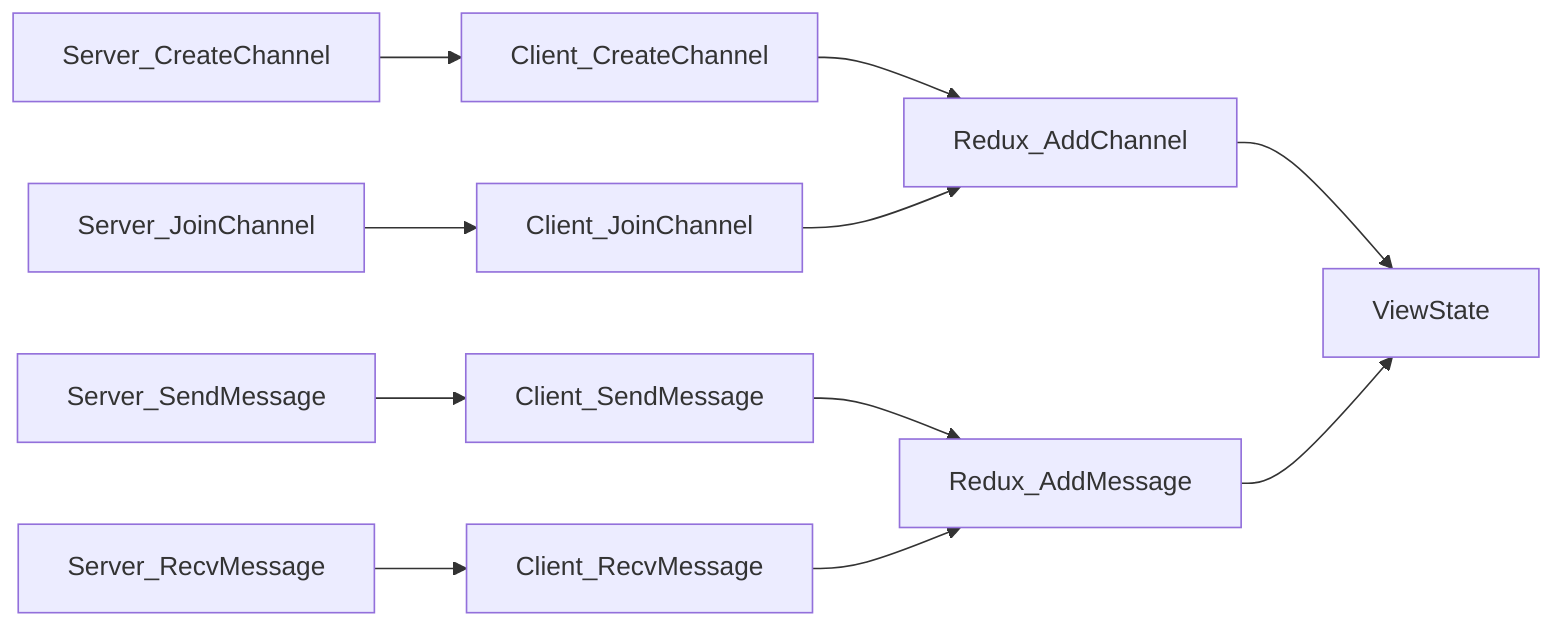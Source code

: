 graph LR
    Server_CreateChannel --> Client_CreateChannel
    Client_CreateChannel --> Redux_AddChannel

    Server_JoinChannel --> Client_JoinChannel
    Client_JoinChannel --> Redux_AddChannel

    Server_SendMessage --> Client_SendMessage
    Client_SendMessage --> Redux_AddMessage

    Server_RecvMessage --> Client_RecvMessage
    Client_RecvMessage --> Redux_AddMessage

    Redux_AddChannel --> ViewState
    Redux_AddMessage --> ViewState